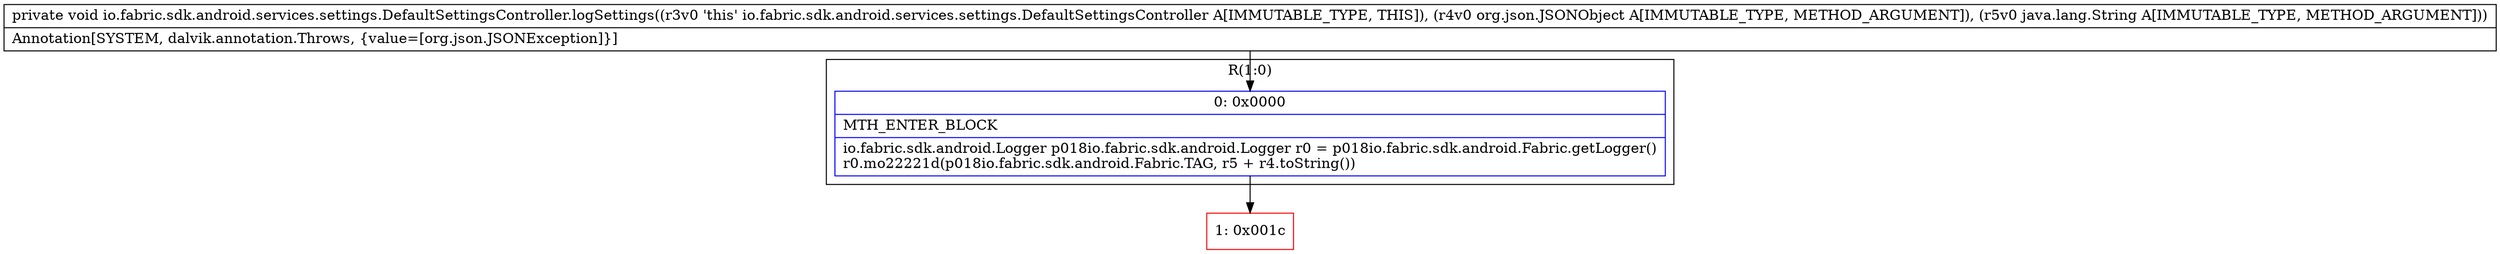 digraph "CFG forio.fabric.sdk.android.services.settings.DefaultSettingsController.logSettings(Lorg\/json\/JSONObject;Ljava\/lang\/String;)V" {
subgraph cluster_Region_803513604 {
label = "R(1:0)";
node [shape=record,color=blue];
Node_0 [shape=record,label="{0\:\ 0x0000|MTH_ENTER_BLOCK\l|io.fabric.sdk.android.Logger p018io.fabric.sdk.android.Logger r0 = p018io.fabric.sdk.android.Fabric.getLogger()\lr0.mo22221d(p018io.fabric.sdk.android.Fabric.TAG, r5 + r4.toString())\l}"];
}
Node_1 [shape=record,color=red,label="{1\:\ 0x001c}"];
MethodNode[shape=record,label="{private void io.fabric.sdk.android.services.settings.DefaultSettingsController.logSettings((r3v0 'this' io.fabric.sdk.android.services.settings.DefaultSettingsController A[IMMUTABLE_TYPE, THIS]), (r4v0 org.json.JSONObject A[IMMUTABLE_TYPE, METHOD_ARGUMENT]), (r5v0 java.lang.String A[IMMUTABLE_TYPE, METHOD_ARGUMENT]))  | Annotation[SYSTEM, dalvik.annotation.Throws, \{value=[org.json.JSONException]\}]\l}"];
MethodNode -> Node_0;
Node_0 -> Node_1;
}

